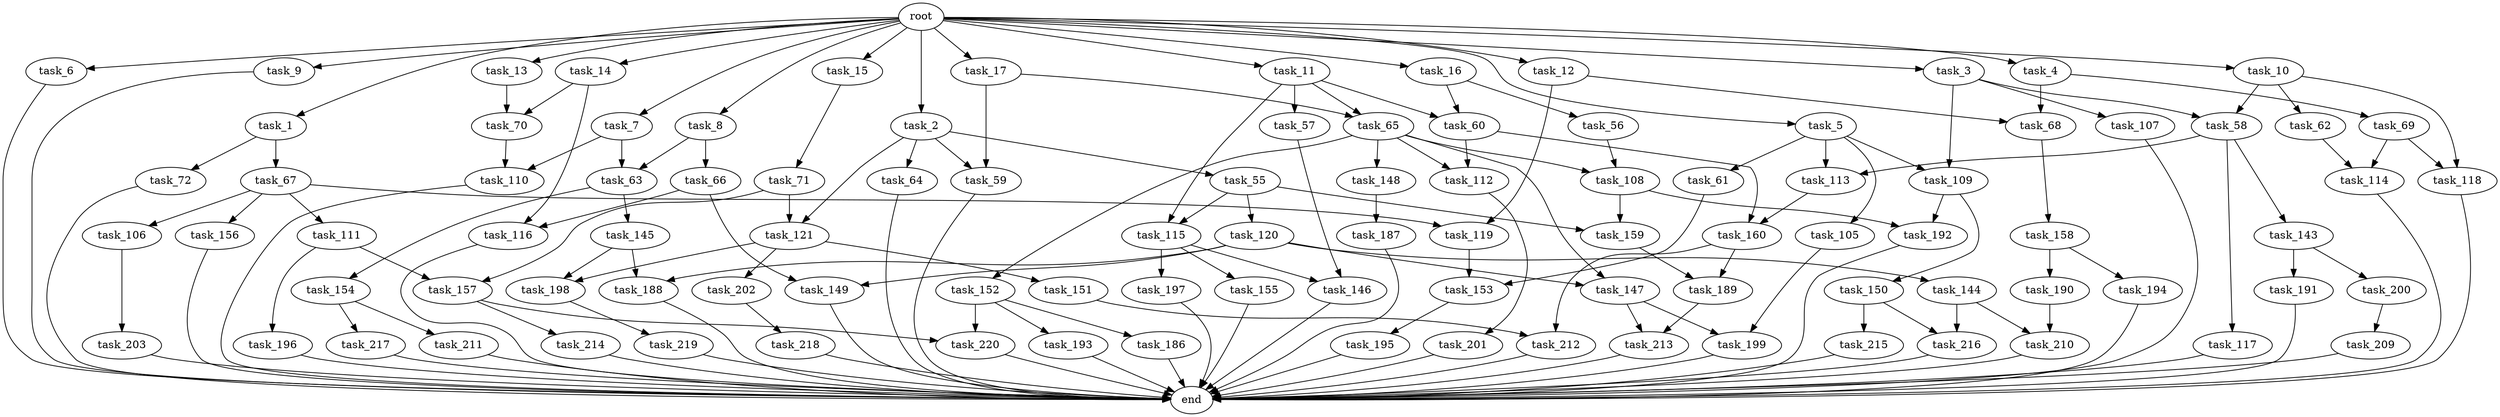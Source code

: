 digraph G {
  root [size="0.000000"];
  task_1 [size="1.024000"];
  task_2 [size="1.024000"];
  task_3 [size="1.024000"];
  task_4 [size="1.024000"];
  task_5 [size="1.024000"];
  task_6 [size="1.024000"];
  task_7 [size="1.024000"];
  task_8 [size="1.024000"];
  task_9 [size="1.024000"];
  task_10 [size="1.024000"];
  task_11 [size="1.024000"];
  task_12 [size="1.024000"];
  task_13 [size="1.024000"];
  task_14 [size="1.024000"];
  task_15 [size="1.024000"];
  task_16 [size="1.024000"];
  task_17 [size="1.024000"];
  task_55 [size="858993459.200000"];
  task_56 [size="309237645.312000"];
  task_57 [size="77309411.328000"];
  task_58 [size="111669149.696000"];
  task_59 [size="936302870.528000"];
  task_60 [size="386547056.640000"];
  task_61 [size="549755813.888000"];
  task_62 [size="77309411.328000"];
  task_63 [size="970662608.896000"];
  task_64 [size="858993459.200000"];
  task_65 [size="154618822.656000"];
  task_66 [size="549755813.888000"];
  task_67 [size="214748364.800000"];
  task_68 [size="1554778161.152000"];
  task_69 [size="858993459.200000"];
  task_70 [size="1073741824.000000"];
  task_71 [size="77309411.328000"];
  task_72 [size="214748364.800000"];
  task_105 [size="549755813.888000"];
  task_106 [size="309237645.312000"];
  task_107 [size="34359738.368000"];
  task_108 [size="455266533.376000"];
  task_109 [size="584115552.256000"];
  task_110 [size="635655159.808000"];
  task_111 [size="309237645.312000"];
  task_112 [size="730144440.320000"];
  task_113 [size="764504178.688000"];
  task_114 [size="429496729.600000"];
  task_115 [size="214748364.800000"];
  task_116 [size="764504178.688000"];
  task_117 [size="214748364.800000"];
  task_118 [size="292057776.128000"];
  task_119 [size="1005022347.264000"];
  task_120 [size="137438953.472000"];
  task_121 [size="1717986918.400000"];
  task_143 [size="214748364.800000"];
  task_144 [size="214748364.800000"];
  task_145 [size="420906795.008000"];
  task_146 [size="1168231104.512000"];
  task_147 [size="635655159.808000"];
  task_148 [size="420906795.008000"];
  task_149 [size="764504178.688000"];
  task_150 [size="214748364.800000"];
  task_151 [size="214748364.800000"];
  task_152 [size="420906795.008000"];
  task_153 [size="833223655.424000"];
  task_154 [size="420906795.008000"];
  task_155 [size="858993459.200000"];
  task_156 [size="309237645.312000"];
  task_157 [size="1717986918.400000"];
  task_158 [size="137438953.472000"];
  task_159 [size="996432412.672000"];
  task_160 [size="523986010.112000"];
  task_186 [size="858993459.200000"];
  task_187 [size="858993459.200000"];
  task_188 [size="523986010.112000"];
  task_189 [size="627065225.216000"];
  task_190 [size="137438953.472000"];
  task_191 [size="549755813.888000"];
  task_192 [size="1073741824.000000"];
  task_193 [size="858993459.200000"];
  task_194 [size="137438953.472000"];
  task_195 [size="214748364.800000"];
  task_196 [size="858993459.200000"];
  task_197 [size="858993459.200000"];
  task_198 [size="523986010.112000"];
  task_199 [size="455266533.376000"];
  task_200 [size="549755813.888000"];
  task_201 [size="77309411.328000"];
  task_202 [size="214748364.800000"];
  task_203 [size="77309411.328000"];
  task_209 [size="214748364.800000"];
  task_210 [size="584115552.256000"];
  task_211 [size="34359738.368000"];
  task_212 [size="498216206.336000"];
  task_213 [size="970662608.896000"];
  task_214 [size="137438953.472000"];
  task_215 [size="858993459.200000"];
  task_216 [size="1408749273.088000"];
  task_217 [size="34359738.368000"];
  task_218 [size="858993459.200000"];
  task_219 [size="549755813.888000"];
  task_220 [size="996432412.672000"];
  end [size="0.000000"];

  root -> task_1 [size="1.000000"];
  root -> task_2 [size="1.000000"];
  root -> task_3 [size="1.000000"];
  root -> task_4 [size="1.000000"];
  root -> task_5 [size="1.000000"];
  root -> task_6 [size="1.000000"];
  root -> task_7 [size="1.000000"];
  root -> task_8 [size="1.000000"];
  root -> task_9 [size="1.000000"];
  root -> task_10 [size="1.000000"];
  root -> task_11 [size="1.000000"];
  root -> task_12 [size="1.000000"];
  root -> task_13 [size="1.000000"];
  root -> task_14 [size="1.000000"];
  root -> task_15 [size="1.000000"];
  root -> task_16 [size="1.000000"];
  root -> task_17 [size="1.000000"];
  task_1 -> task_67 [size="209715200.000000"];
  task_1 -> task_72 [size="209715200.000000"];
  task_2 -> task_55 [size="838860800.000000"];
  task_2 -> task_59 [size="838860800.000000"];
  task_2 -> task_64 [size="838860800.000000"];
  task_2 -> task_121 [size="838860800.000000"];
  task_3 -> task_58 [size="33554432.000000"];
  task_3 -> task_107 [size="33554432.000000"];
  task_3 -> task_109 [size="33554432.000000"];
  task_4 -> task_68 [size="838860800.000000"];
  task_4 -> task_69 [size="838860800.000000"];
  task_5 -> task_61 [size="536870912.000000"];
  task_5 -> task_105 [size="536870912.000000"];
  task_5 -> task_109 [size="536870912.000000"];
  task_5 -> task_113 [size="536870912.000000"];
  task_6 -> end [size="1.000000"];
  task_7 -> task_63 [size="411041792.000000"];
  task_7 -> task_110 [size="411041792.000000"];
  task_8 -> task_63 [size="536870912.000000"];
  task_8 -> task_66 [size="536870912.000000"];
  task_9 -> end [size="1.000000"];
  task_10 -> task_58 [size="75497472.000000"];
  task_10 -> task_62 [size="75497472.000000"];
  task_10 -> task_118 [size="75497472.000000"];
  task_11 -> task_57 [size="75497472.000000"];
  task_11 -> task_60 [size="75497472.000000"];
  task_11 -> task_65 [size="75497472.000000"];
  task_11 -> task_115 [size="75497472.000000"];
  task_12 -> task_68 [size="679477248.000000"];
  task_12 -> task_119 [size="679477248.000000"];
  task_13 -> task_70 [size="838860800.000000"];
  task_14 -> task_70 [size="209715200.000000"];
  task_14 -> task_116 [size="209715200.000000"];
  task_15 -> task_71 [size="75497472.000000"];
  task_16 -> task_56 [size="301989888.000000"];
  task_16 -> task_60 [size="301989888.000000"];
  task_17 -> task_59 [size="75497472.000000"];
  task_17 -> task_65 [size="75497472.000000"];
  task_55 -> task_115 [size="134217728.000000"];
  task_55 -> task_120 [size="134217728.000000"];
  task_55 -> task_159 [size="134217728.000000"];
  task_56 -> task_108 [size="33554432.000000"];
  task_57 -> task_146 [size="301989888.000000"];
  task_58 -> task_113 [size="209715200.000000"];
  task_58 -> task_117 [size="209715200.000000"];
  task_58 -> task_143 [size="209715200.000000"];
  task_59 -> end [size="1.000000"];
  task_60 -> task_112 [size="301989888.000000"];
  task_60 -> task_160 [size="301989888.000000"];
  task_61 -> task_153 [size="679477248.000000"];
  task_62 -> task_114 [size="209715200.000000"];
  task_63 -> task_145 [size="411041792.000000"];
  task_63 -> task_154 [size="411041792.000000"];
  task_64 -> end [size="1.000000"];
  task_65 -> task_108 [size="411041792.000000"];
  task_65 -> task_112 [size="411041792.000000"];
  task_65 -> task_147 [size="411041792.000000"];
  task_65 -> task_148 [size="411041792.000000"];
  task_65 -> task_152 [size="411041792.000000"];
  task_66 -> task_116 [size="536870912.000000"];
  task_66 -> task_149 [size="536870912.000000"];
  task_67 -> task_106 [size="301989888.000000"];
  task_67 -> task_111 [size="301989888.000000"];
  task_67 -> task_119 [size="301989888.000000"];
  task_67 -> task_156 [size="301989888.000000"];
  task_68 -> task_158 [size="134217728.000000"];
  task_69 -> task_114 [size="209715200.000000"];
  task_69 -> task_118 [size="209715200.000000"];
  task_70 -> task_110 [size="209715200.000000"];
  task_71 -> task_121 [size="838860800.000000"];
  task_71 -> task_157 [size="838860800.000000"];
  task_72 -> end [size="1.000000"];
  task_105 -> task_199 [size="33554432.000000"];
  task_106 -> task_203 [size="75497472.000000"];
  task_107 -> end [size="1.000000"];
  task_108 -> task_159 [size="838860800.000000"];
  task_108 -> task_192 [size="838860800.000000"];
  task_109 -> task_150 [size="209715200.000000"];
  task_109 -> task_192 [size="209715200.000000"];
  task_110 -> end [size="1.000000"];
  task_111 -> task_157 [size="838860800.000000"];
  task_111 -> task_196 [size="838860800.000000"];
  task_112 -> task_201 [size="75497472.000000"];
  task_113 -> task_160 [size="209715200.000000"];
  task_114 -> end [size="1.000000"];
  task_115 -> task_146 [size="838860800.000000"];
  task_115 -> task_155 [size="838860800.000000"];
  task_115 -> task_197 [size="838860800.000000"];
  task_116 -> end [size="1.000000"];
  task_117 -> end [size="1.000000"];
  task_118 -> end [size="1.000000"];
  task_119 -> task_153 [size="134217728.000000"];
  task_120 -> task_144 [size="209715200.000000"];
  task_120 -> task_147 [size="209715200.000000"];
  task_120 -> task_149 [size="209715200.000000"];
  task_120 -> task_188 [size="209715200.000000"];
  task_121 -> task_151 [size="209715200.000000"];
  task_121 -> task_198 [size="209715200.000000"];
  task_121 -> task_202 [size="209715200.000000"];
  task_143 -> task_191 [size="536870912.000000"];
  task_143 -> task_200 [size="536870912.000000"];
  task_144 -> task_210 [size="536870912.000000"];
  task_144 -> task_216 [size="536870912.000000"];
  task_145 -> task_188 [size="301989888.000000"];
  task_145 -> task_198 [size="301989888.000000"];
  task_146 -> end [size="1.000000"];
  task_147 -> task_199 [size="411041792.000000"];
  task_147 -> task_213 [size="411041792.000000"];
  task_148 -> task_187 [size="838860800.000000"];
  task_149 -> end [size="1.000000"];
  task_150 -> task_215 [size="838860800.000000"];
  task_150 -> task_216 [size="838860800.000000"];
  task_151 -> task_212 [size="411041792.000000"];
  task_152 -> task_186 [size="838860800.000000"];
  task_152 -> task_193 [size="838860800.000000"];
  task_152 -> task_220 [size="838860800.000000"];
  task_153 -> task_195 [size="209715200.000000"];
  task_154 -> task_211 [size="33554432.000000"];
  task_154 -> task_217 [size="33554432.000000"];
  task_155 -> end [size="1.000000"];
  task_156 -> end [size="1.000000"];
  task_157 -> task_214 [size="134217728.000000"];
  task_157 -> task_220 [size="134217728.000000"];
  task_158 -> task_190 [size="134217728.000000"];
  task_158 -> task_194 [size="134217728.000000"];
  task_159 -> task_189 [size="536870912.000000"];
  task_160 -> task_189 [size="75497472.000000"];
  task_160 -> task_212 [size="75497472.000000"];
  task_186 -> end [size="1.000000"];
  task_187 -> end [size="1.000000"];
  task_188 -> end [size="1.000000"];
  task_189 -> task_213 [size="536870912.000000"];
  task_190 -> task_210 [size="33554432.000000"];
  task_191 -> end [size="1.000000"];
  task_192 -> end [size="1.000000"];
  task_193 -> end [size="1.000000"];
  task_194 -> end [size="1.000000"];
  task_195 -> end [size="1.000000"];
  task_196 -> end [size="1.000000"];
  task_197 -> end [size="1.000000"];
  task_198 -> task_219 [size="536870912.000000"];
  task_199 -> end [size="1.000000"];
  task_200 -> task_209 [size="209715200.000000"];
  task_201 -> end [size="1.000000"];
  task_202 -> task_218 [size="838860800.000000"];
  task_203 -> end [size="1.000000"];
  task_209 -> end [size="1.000000"];
  task_210 -> end [size="1.000000"];
  task_211 -> end [size="1.000000"];
  task_212 -> end [size="1.000000"];
  task_213 -> end [size="1.000000"];
  task_214 -> end [size="1.000000"];
  task_215 -> end [size="1.000000"];
  task_216 -> end [size="1.000000"];
  task_217 -> end [size="1.000000"];
  task_218 -> end [size="1.000000"];
  task_219 -> end [size="1.000000"];
  task_220 -> end [size="1.000000"];
}
